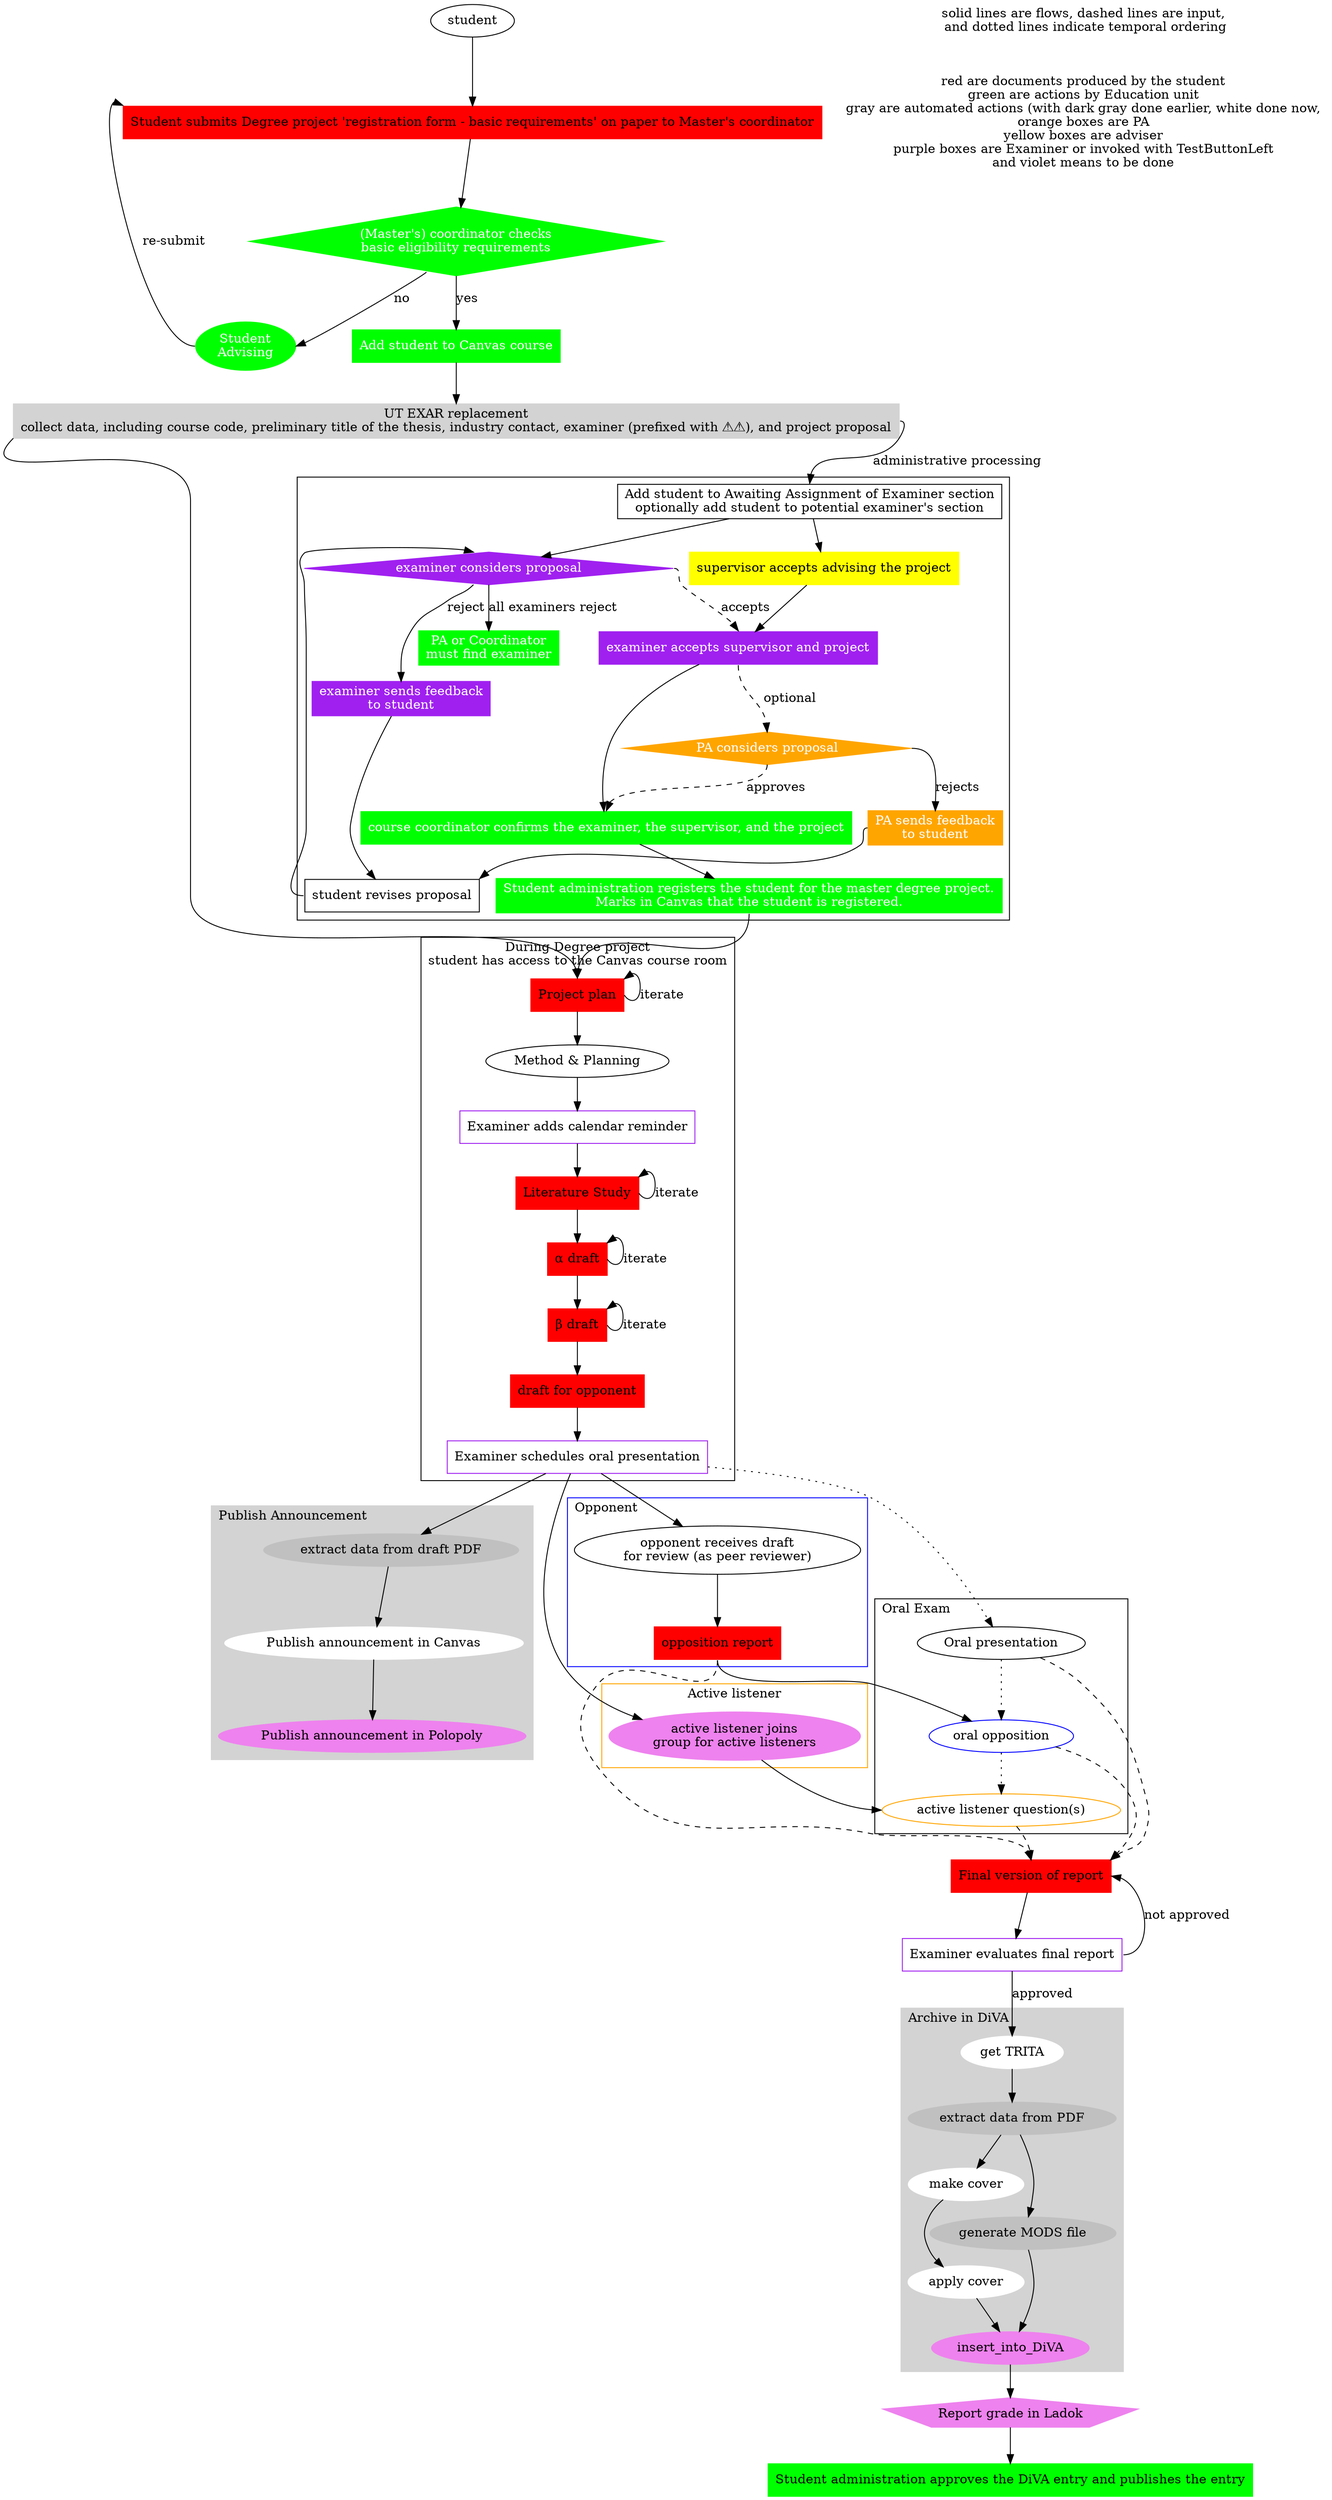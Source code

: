 digraph system {
# NOTE Arrows should point from the party initializing transactions
# Default style is for http (mainly GET requests, so data flow
# is reverse direction).
root="Degree project process";
edge [weight=10];

start [label="student", shape=ellipse];

# meetings
sc [label="Student\nAdvising", shape=ellipse, style=filled, fontcolor=white, color=green];
mp [label="Method & Planning", shape=ellipse];


# actions
sspf [label="Student submits Degree project 'registration form - basic requirements' on paper to Master's coordinator", shape=box, style=filled, color=red];
asc [label="Add student to Canvas course", shape=box, style=filled, fontcolor=white, color=green];

# documented decision
eligible [label="(Master's) coordinator checks\nbasic eligibility requirements", shape=diamond, style=filled, fontcolor=white, color=green];
sop [label="Examiner schedules oral presentation", shape=box, color=purple];
mo10 [label="Examiner adds calendar reminder", shape=box, color=purple];
ef [label="Examiner evaluates final report", shape=box, color=purple];

# documents
pp [label="Project plan", shape=box, style=filled, color=red];
l [label="Literature Study", shape=box, style=filled, color=red];
a [label="α draft", shape=box, style=filled, color=red];
b [label="β draft", shape=box, style=filled, color=red];
bforopponent [label="draft for opponent", shape=box, style=filled, color=red];
f [label="Final version of report", shape=box, style=filled,color=red];

or [label="opposition report", shape=box, style=filled, color=red];

# End state
end [label="Report grade in Ladok", shape=polygon, sides=5, style=filled, color=violet];

legend [label="solid lines are flows, dashed lines are input,\n and dotted lines indicate temporal ordering", shape=plaintext];
legend2 [label="red are documents produced by the student\ngreen are actions by Education unit\ngray are automated actions (with dark gray done earlier, white done now,\norange boxes are PA\nyellow boxes are adviser\npurple boxes are Examiner or invoked with TestButtonLeft\nand violet means to be done", shape=plaintext];
legend -> legend2 [color=white];

# start

start -> sspf;
sspf -> eligible;
eligible -> sc [label="no", tailport=sw, headport=e];
eligible->  asc [label="yes"];
sc -> sspf [label="re-submit", tailport=w, headport=nw];

collect_data [label="UT EXAR replacement\ncollect data, including course code, preliminary title of the thesis, industry contact, examiner (prefixed with ⚠⚠), and project proposal", shape=box, style=filled, color=lightgrey];
asc -> collect_data;
collect_data -> pp [tailport=sw, headport=n];
collect_data -> pending_examiner_assignment [label="administrative processing", tailport=e, headport=n];

subgraph cluster_administrative_processing {
	 pending_examiner_assignment [label="Add student to Awaiting Assignment of Examiner section\noptionally add student to potential examiner's section", shape=box];

	 examiner_considers_proposal [label="examiner considers proposal", shape=diamond, style=filled, color=purple, fontcolor=white];

# VF changed: supervisors do not need to be invited, but they have to be acked
# by the examiner
	 supervisor_signes_up_for_proposal [label="supervisor accepts advising the project", shape=box, style=filled, color=yellow, fontcolor=black];
	 supervisor_signes_up_for_proposal -> examiner_assigns_supervisor

	 pending_examiner_assignment -> examiner_considers_proposal;
	 pending_examiner_assignment -> supervisor_signes_up_for_proposal;



	 examiner_considers_proposal -> examiner_assigns_supervisor [label="accepts",  tailport=e, headport=n, style=dashed];
	 examiner_assigns_supervisor [label="examiner accepts supervisor and project", shape=box, style=filled, color=purple, fontcolor=white];
	 examiner_assigns_supervisor -> ccconfirms

	 PA_or_Coordinator_must_find_examiner [label="PA or Coordinator\nmust find examiner", shape=box, style=filled, color=green, fontcolor=white];
	 examiner_sends_feedback_to_student [label="examiner sends feedback\nto student", shape=box, style=filled, color=purple, fontcolor=white ];
	 examiner_considers_proposal -> examiner_sends_feedback_to_student [label="reject",  tailport=sw, headport=n];
	 student_revises_proposal [label="student revises proposal", shape=box];
	 examiner_sends_feedback_to_student -> student_revises_proposal;
	 student_revises_proposal -> examiner_considers_proposal [tailport=w, headport=nw];

#	 PA_considers_proposal [label="PA considers proposal", shape=diamond,  style=filled, color=orange, fontcolor=white];
#	 PA_considers_proposal -> PA_assigns_supervisor [label="accepts",  tailport=w, headport=n, style=dashed];

#	 PA_sends_feedback_to_student [label="PA sends feedback\nto student", shape=box, style=filled, color=orange, fontcolor=white ];
#	 PA_considers_proposal -> PA_sends_feedback_to_student [label="reject",  tailport=se, headport=n, style=dashed];
#	 pending_examiner_assignment -> PA_considers_proposal [label="optional",  tailport=s, headport=n, style=dashed];
#	 student_revises_proposal2 [label="student revises proposal", shape=box];
#	 PA_sends_feedback_to_student -> student_revises_proposal2 [tailport=s, headport=n, style=dashed];
#	 student_revises_proposal2 -> PA_considers_proposal [tailport=e, headport=ne, style=dashed];

#	 PA_assigns_supervisor [label="PA assigns supervisor", shape=box, style=filled, color=purple, fontcolor=white];
#	 PA_assigns_supervisor -> ccconfirms;

	 examiner_considers_proposal -> PA_or_Coordinator_must_find_examiner [label="all examiners reject",  tailport=s, headport=n];

# VF changed, this is the point when PA looks at the proposal (optional)
	 PA_considers_proposal [label="PA considers proposal", shape=diamond,  style=filled, color=orange, fontcolor=white];
	 examiner_assigns_supervisor -> PA_considers_proposal [label="optional",  tailport=s, headport=n, style=dashed];

	 PA_sends_feedback_to_student [label="PA sends feedback\nto student", shape=box, style=filled, color=orange, fontcolor=white ];
	 PA_considers_proposal -> ccconfirms [label="approves",  tailport=s, headport=n, style=dashed];
	 PA_considers_proposal -> PA_sends_feedback_to_student [label="rejects",  tailport=e, headport=n];
	 PA_sends_feedback_to_student -> student_revises_proposal [tailport=w, headport=ne];

	 ccconfirms [label="course coordinator confirms the examiner, the supervisor, and the project", shape=box, style=filled, color=green, fontcolor=white ];
	 register_student [label="Student administration registers the student for the master degree project.\nMarks in Canvas that the student is registered.", shape=box, style=filled, color=green, fontcolor=white ];

	 ccconfirms -> register_student;
	 }

# VF changed, Canvas access for the accepted project should follow from registration
# ccconfirms -> pp [tailport=s, headport=n];

register_student -> pp [tailport=s, headport=n];



sop -> extract_from_draft;
oo -> f [style=dashed, headport=ne];
"active listener question(s)" -> f [style=dashed, headport=n];
o -> f [style=dashed, headport=ne];
or -> f [style=dashed, tailport=s, headport=n];
f -> ef;

# VF changed: grade need to be registered before publication
ef-> get_TRITA [label="approved"];
ef -> f [tailport=e, headport=e, label="not approved"];

# GQMJR - removed the following:
#result_reg [label="Student administration registers the grade", shape=box, style=filled, color=yellow, fontcolor=black ];
#ef -> result_reg [label="approved"];
#result_reg -> get_TRITA



insert_into_DiVA -> end;
sop -> opb;
sop -> alb;
#bforopponent -> o [style=dotted]; 
sop -> o [style=dotted]; 
or -> oo [tailport=s];

approve_diva_entry [label="Student administration approves the DiVA entry and publishes the entry", shape=box, style=filled, color=green, fontcolor=black ];
end -> approve_diva_entry;

subgraph cluster_during_degree_project {
	 pp -> mp;
	 pp -> pp [tailport=e, headport=ne, label="iterate"];
	 mp -> mo10;
	 mo10 -> l;
         l -> l [tailport=e, headport=ne, label="iterate"];
	 l -> a;
         a -> a [tailport=e, headport=ne, label="iterate"];
         a -> b;
         b -> b [tailport=e, headport=ne, label="iterate"];
 
	 b-> bforopponent;
	 bforopponent -> sop;
	 label = "During Degree project\nstudent has access to the Canvas course room";
	 color=black;
	}

subgraph cluster_opponent {
	 opb [label="opponent receives draft\nfor review (as peer reviewer)"];
	 opb ->	or [tailport=s];
	 label = "Opponent";
         labeljust=l;
	 color=blue;
	 }

subgraph cluster_active_listener {
	 alb [label="active listener joins\ngroup for active listeners", style=filled, color=violet];
#	 algq [label="active listener generates questions"];
#	 alb -> algq [tailport=s];
	 label = "Active listener";
	 color=orange;
	 }

subgraph cluster_oral_exam {
	 node [style=filled,color=white];
	 color=black;
         o [label="Oral presentation", shape=ellipse];
	 oo [label="oral opposition", shape=ellipse, color=blue];
	 o -> oo [style=dotted]; 
	 oo -> "active listener question(s)" [style=dotted];
	 "active listener question(s)" [color=orange];
	 alb -> "active listener question(s)" [headport=w];
	 label = "Oral Exam";
	 labelloc=t;
         labeljust=l;
	 }

subgraph cluster_publish_annoucement {
	 node [style=filled,color=white];
	 color=purple;
	 style=filled;
	 color=lightgrey;
	 extract_from_draft [label="extract data from draft PDF", shape=ellipse, style=filled, color=gray];
	 extract_from_draft -> publish_in_canvas;
	 publish_in_canvas [label="Publish announcement in Canvas", shape=ellipse];
	 publish_in_Polopoly [label="Publish announcement in Polopoly", shape=ellipse, style=filled, color=violet];
	 publish_in_canvas -> publish_in_Polopoly;
	 label = "Publish Announcement";
	 labelloc=t;
         labeljust=l;
	 }

subgraph cluster_archive_in_DiVA {
	 node [style=filled,color=white];
	 style=filled;
	 color=lightgrey;
	 get_TRITA [label="get TRITA", style=filled, color=white];
	 get_TRITA -> extract_data_from_PDF;
	 extract_data_from_PDF [label="extract data from PDF", style=filled, color=grey];
         extract_data_from_PDF -> make_cover;
	 make_cover [label="make cover", style=filled, color=white];
	 make_cover -> "apply cover";
	 "apply cover" -> insert_into_DiVA;
	 insert_into_DiVA [lebel="insert into DiVA", style=filled, color=violet];
	 extract_data_from_PDF -> generate_mods_file;
	 generate_mods_file [label="generate MODS file", style=filled, color=grey];
	 generate_mods_file -> insert_into_DiVA;
	 labelloc=t;
         labeljust=l;
	 label = "Archive in DiVA";
	 }


}

